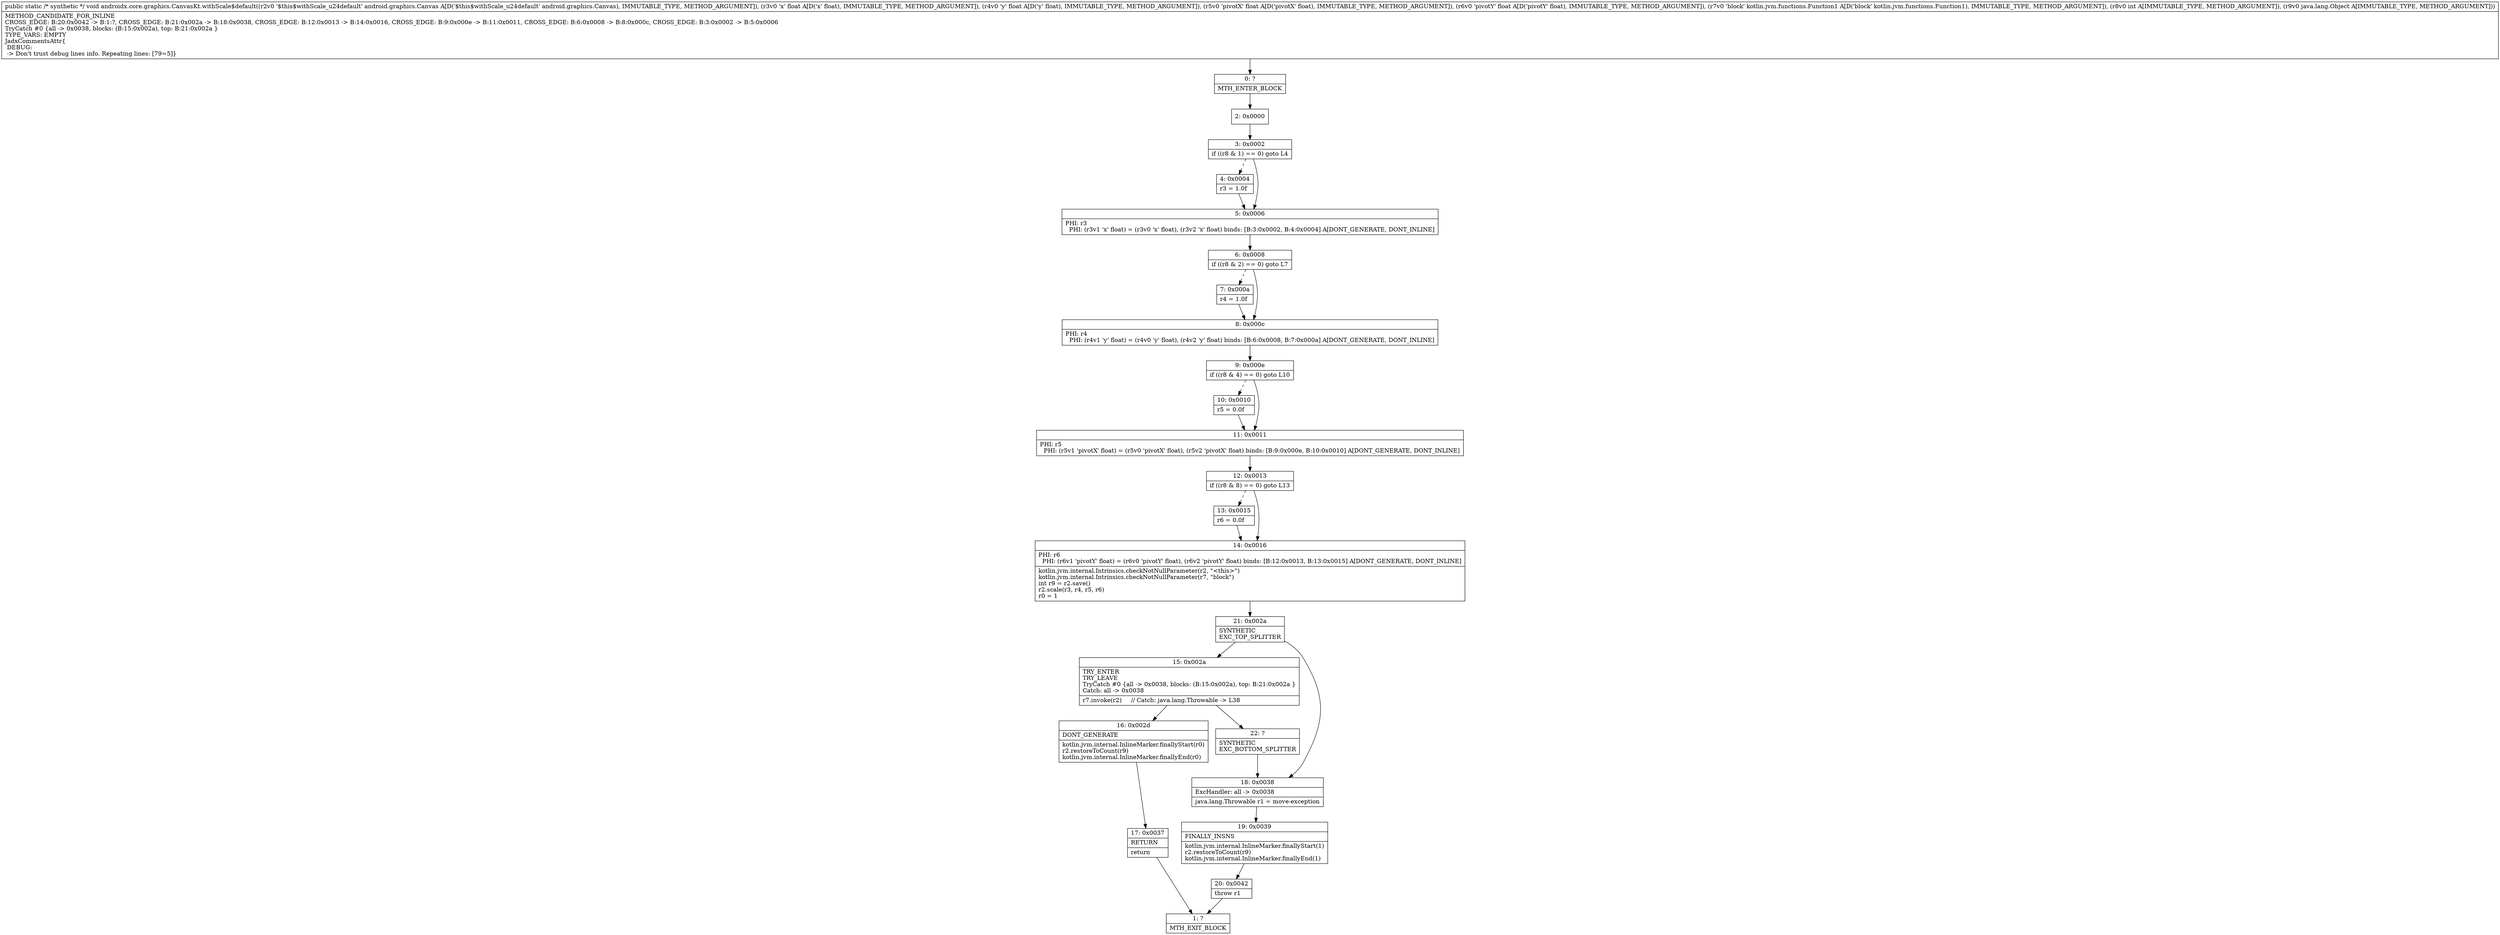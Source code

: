 digraph "CFG forandroidx.core.graphics.CanvasKt.withScale$default(Landroid\/graphics\/Canvas;FFFFLkotlin\/jvm\/functions\/Function1;ILjava\/lang\/Object;)V" {
Node_0 [shape=record,label="{0\:\ ?|MTH_ENTER_BLOCK\l}"];
Node_2 [shape=record,label="{2\:\ 0x0000}"];
Node_3 [shape=record,label="{3\:\ 0x0002|if ((r8 & 1) == 0) goto L4\l}"];
Node_4 [shape=record,label="{4\:\ 0x0004|r3 = 1.0f\l}"];
Node_5 [shape=record,label="{5\:\ 0x0006|PHI: r3 \l  PHI: (r3v1 'x' float) = (r3v0 'x' float), (r3v2 'x' float) binds: [B:3:0x0002, B:4:0x0004] A[DONT_GENERATE, DONT_INLINE]\l}"];
Node_6 [shape=record,label="{6\:\ 0x0008|if ((r8 & 2) == 0) goto L7\l}"];
Node_7 [shape=record,label="{7\:\ 0x000a|r4 = 1.0f\l}"];
Node_8 [shape=record,label="{8\:\ 0x000c|PHI: r4 \l  PHI: (r4v1 'y' float) = (r4v0 'y' float), (r4v2 'y' float) binds: [B:6:0x0008, B:7:0x000a] A[DONT_GENERATE, DONT_INLINE]\l}"];
Node_9 [shape=record,label="{9\:\ 0x000e|if ((r8 & 4) == 0) goto L10\l}"];
Node_10 [shape=record,label="{10\:\ 0x0010|r5 = 0.0f\l}"];
Node_11 [shape=record,label="{11\:\ 0x0011|PHI: r5 \l  PHI: (r5v1 'pivotX' float) = (r5v0 'pivotX' float), (r5v2 'pivotX' float) binds: [B:9:0x000e, B:10:0x0010] A[DONT_GENERATE, DONT_INLINE]\l}"];
Node_12 [shape=record,label="{12\:\ 0x0013|if ((r8 & 8) == 0) goto L13\l}"];
Node_13 [shape=record,label="{13\:\ 0x0015|r6 = 0.0f\l}"];
Node_14 [shape=record,label="{14\:\ 0x0016|PHI: r6 \l  PHI: (r6v1 'pivotY' float) = (r6v0 'pivotY' float), (r6v2 'pivotY' float) binds: [B:12:0x0013, B:13:0x0015] A[DONT_GENERATE, DONT_INLINE]\l|kotlin.jvm.internal.Intrinsics.checkNotNullParameter(r2, \"\<this\>\")\lkotlin.jvm.internal.Intrinsics.checkNotNullParameter(r7, \"block\")\lint r9 = r2.save()\lr2.scale(r3, r4, r5, r6)\lr0 = 1\l}"];
Node_21 [shape=record,label="{21\:\ 0x002a|SYNTHETIC\lEXC_TOP_SPLITTER\l}"];
Node_15 [shape=record,label="{15\:\ 0x002a|TRY_ENTER\lTRY_LEAVE\lTryCatch #0 \{all \-\> 0x0038, blocks: (B:15:0x002a), top: B:21:0x002a \}\lCatch: all \-\> 0x0038\l|r7.invoke(r2)     \/\/ Catch: java.lang.Throwable \-\> L38\l}"];
Node_16 [shape=record,label="{16\:\ 0x002d|DONT_GENERATE\l|kotlin.jvm.internal.InlineMarker.finallyStart(r0)\lr2.restoreToCount(r9)\lkotlin.jvm.internal.InlineMarker.finallyEnd(r0)\l}"];
Node_17 [shape=record,label="{17\:\ 0x0037|RETURN\l|return\l}"];
Node_1 [shape=record,label="{1\:\ ?|MTH_EXIT_BLOCK\l}"];
Node_22 [shape=record,label="{22\:\ ?|SYNTHETIC\lEXC_BOTTOM_SPLITTER\l}"];
Node_18 [shape=record,label="{18\:\ 0x0038|ExcHandler: all \-\> 0x0038\l|java.lang.Throwable r1 = move\-exception\l}"];
Node_19 [shape=record,label="{19\:\ 0x0039|FINALLY_INSNS\l|kotlin.jvm.internal.InlineMarker.finallyStart(1)\lr2.restoreToCount(r9)\lkotlin.jvm.internal.InlineMarker.finallyEnd(1)\l}"];
Node_20 [shape=record,label="{20\:\ 0x0042|throw r1\l}"];
MethodNode[shape=record,label="{public static \/* synthetic *\/ void androidx.core.graphics.CanvasKt.withScale$default((r2v0 '$this$withScale_u24default' android.graphics.Canvas A[D('$this$withScale_u24default' android.graphics.Canvas), IMMUTABLE_TYPE, METHOD_ARGUMENT]), (r3v0 'x' float A[D('x' float), IMMUTABLE_TYPE, METHOD_ARGUMENT]), (r4v0 'y' float A[D('y' float), IMMUTABLE_TYPE, METHOD_ARGUMENT]), (r5v0 'pivotX' float A[D('pivotX' float), IMMUTABLE_TYPE, METHOD_ARGUMENT]), (r6v0 'pivotY' float A[D('pivotY' float), IMMUTABLE_TYPE, METHOD_ARGUMENT]), (r7v0 'block' kotlin.jvm.functions.Function1 A[D('block' kotlin.jvm.functions.Function1), IMMUTABLE_TYPE, METHOD_ARGUMENT]), (r8v0 int A[IMMUTABLE_TYPE, METHOD_ARGUMENT]), (r9v0 java.lang.Object A[IMMUTABLE_TYPE, METHOD_ARGUMENT]))  | METHOD_CANDIDATE_FOR_INLINE\lCROSS_EDGE: B:20:0x0042 \-\> B:1:?, CROSS_EDGE: B:21:0x002a \-\> B:18:0x0038, CROSS_EDGE: B:12:0x0013 \-\> B:14:0x0016, CROSS_EDGE: B:9:0x000e \-\> B:11:0x0011, CROSS_EDGE: B:6:0x0008 \-\> B:8:0x000c, CROSS_EDGE: B:3:0x0002 \-\> B:5:0x0006\lTryCatch #0 \{all \-\> 0x0038, blocks: (B:15:0x002a), top: B:21:0x002a \}\lTYPE_VARS: EMPTY\lJadxCommentsAttr\{\l DEBUG: \l \-\> Don't trust debug lines info. Repeating lines: [79=5]\}\l}"];
MethodNode -> Node_0;Node_0 -> Node_2;
Node_2 -> Node_3;
Node_3 -> Node_4[style=dashed];
Node_3 -> Node_5;
Node_4 -> Node_5;
Node_5 -> Node_6;
Node_6 -> Node_7[style=dashed];
Node_6 -> Node_8;
Node_7 -> Node_8;
Node_8 -> Node_9;
Node_9 -> Node_10[style=dashed];
Node_9 -> Node_11;
Node_10 -> Node_11;
Node_11 -> Node_12;
Node_12 -> Node_13[style=dashed];
Node_12 -> Node_14;
Node_13 -> Node_14;
Node_14 -> Node_21;
Node_21 -> Node_15;
Node_21 -> Node_18;
Node_15 -> Node_16;
Node_15 -> Node_22;
Node_16 -> Node_17;
Node_17 -> Node_1;
Node_22 -> Node_18;
Node_18 -> Node_19;
Node_19 -> Node_20;
Node_20 -> Node_1;
}

